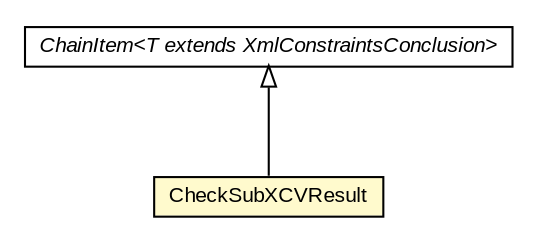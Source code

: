 #!/usr/local/bin/dot
#
# Class diagram 
# Generated by UMLGraph version R5_6-24-gf6e263 (http://www.umlgraph.org/)
#

digraph G {
	edge [fontname="arial",fontsize=10,labelfontname="arial",labelfontsize=10];
	node [fontname="arial",fontsize=10,shape=plaintext];
	nodesep=0.25;
	ranksep=0.5;
	// eu.europa.esig.dss.validation.process.ChainItem<T extends eu.europa.esig.dss.jaxb.detailedreport.XmlConstraintsConclusion>
	c257999 [label=<<table title="eu.europa.esig.dss.validation.process.ChainItem" border="0" cellborder="1" cellspacing="0" cellpadding="2" port="p" href="../../../ChainItem.html">
		<tr><td><table border="0" cellspacing="0" cellpadding="1">
<tr><td align="center" balign="center"><font face="arial italic"> ChainItem&lt;T extends XmlConstraintsConclusion&gt; </font></td></tr>
		</table></td></tr>
		</table>>, URL="../../../ChainItem.html", fontname="arial", fontcolor="black", fontsize=10.0];
	// eu.europa.esig.dss.validation.process.bbb.xcv.checks.CheckSubXCVResult
	c258049 [label=<<table title="eu.europa.esig.dss.validation.process.bbb.xcv.checks.CheckSubXCVResult" border="0" cellborder="1" cellspacing="0" cellpadding="2" port="p" bgcolor="lemonChiffon" href="./CheckSubXCVResult.html">
		<tr><td><table border="0" cellspacing="0" cellpadding="1">
<tr><td align="center" balign="center"> CheckSubXCVResult </td></tr>
		</table></td></tr>
		</table>>, URL="./CheckSubXCVResult.html", fontname="arial", fontcolor="black", fontsize=10.0];
	//eu.europa.esig.dss.validation.process.bbb.xcv.checks.CheckSubXCVResult extends eu.europa.esig.dss.validation.process.ChainItem<eu.europa.esig.dss.jaxb.detailedreport.XmlXCV>
	c257999:p -> c258049:p [dir=back,arrowtail=empty];
}

